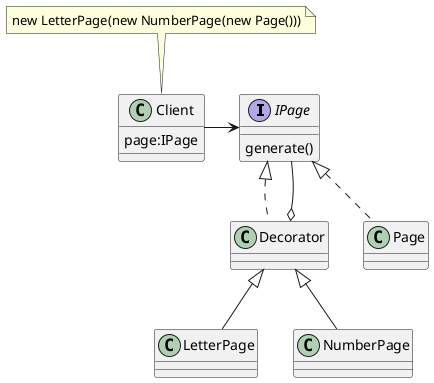 @startuml

interface IPage {
    generate()
}

class Client {
    page:IPage
}

class Decorator implements IPage

class Page implements IPage

class LetterPage extends Decorator
class NumberPage extends Decorator

Client -> IPage

Decorator o-- IPage

note top of Client: new LetterPage(new NumberPage(new Page()))

@enduml